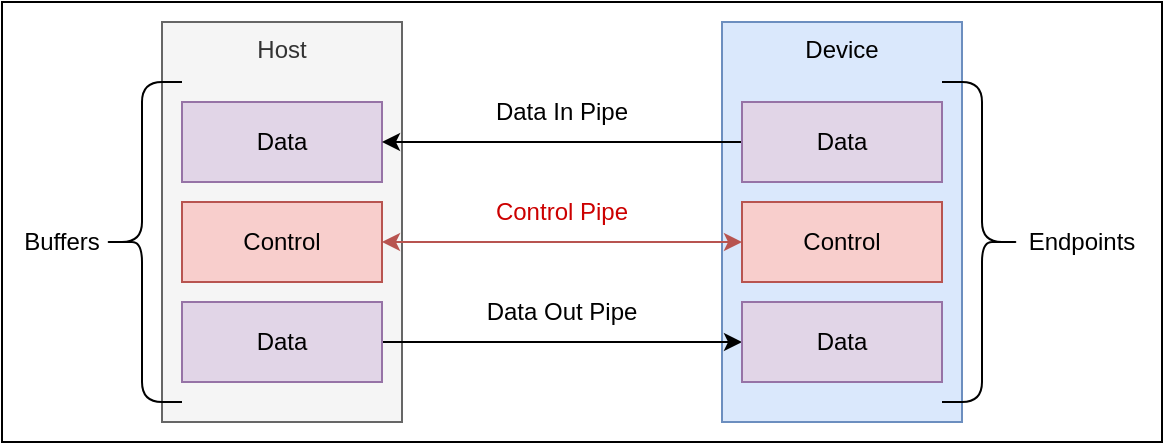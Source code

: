 <mxfile version="27.0.6">
  <diagram name="Page-1" id="WUJZj51ZOa8ci-GQ-MSA">
    <mxGraphModel dx="2250" dy="824" grid="1" gridSize="10" guides="1" tooltips="1" connect="1" arrows="1" fold="1" page="1" pageScale="1" pageWidth="850" pageHeight="1100" math="0" shadow="0">
      <root>
        <mxCell id="0" />
        <mxCell id="1" parent="0" />
        <mxCell id="--zOz3OJx12jkbtxYkDL-29" value="" style="rounded=0;whiteSpace=wrap;html=1;" parent="1" vertex="1">
          <mxGeometry y="270" width="580" height="220" as="geometry" />
        </mxCell>
        <mxCell id="--zOz3OJx12jkbtxYkDL-1" value="Host" style="rounded=0;whiteSpace=wrap;html=1;fillColor=#f5f5f5;fontColor=#333333;strokeColor=#666666;verticalAlign=top;" parent="1" vertex="1">
          <mxGeometry x="80" y="280" width="120" height="200" as="geometry" />
        </mxCell>
        <mxCell id="--zOz3OJx12jkbtxYkDL-2" value="Device" style="rounded=0;whiteSpace=wrap;html=1;verticalAlign=top;fillColor=#dae8fc;strokeColor=#6c8ebf;" parent="1" vertex="1">
          <mxGeometry x="360" y="280" width="120" height="200" as="geometry" />
        </mxCell>
        <mxCell id="--zOz3OJx12jkbtxYkDL-12" value="Data" style="rounded=0;whiteSpace=wrap;html=1;fillColor=#e1d5e7;strokeColor=#9673a6;" parent="1" vertex="1">
          <mxGeometry x="90" y="320" width="100" height="40" as="geometry" />
        </mxCell>
        <mxCell id="--zOz3OJx12jkbtxYkDL-13" value="Control" style="rounded=0;whiteSpace=wrap;html=1;fillColor=#f8cecc;strokeColor=#b85450;" parent="1" vertex="1">
          <mxGeometry x="90" y="370" width="100" height="40" as="geometry" />
        </mxCell>
        <mxCell id="--zOz3OJx12jkbtxYkDL-24" style="edgeStyle=orthogonalEdgeStyle;rounded=0;orthogonalLoop=1;jettySize=auto;html=1;entryX=0;entryY=0.5;entryDx=0;entryDy=0;" parent="1" source="--zOz3OJx12jkbtxYkDL-15" target="--zOz3OJx12jkbtxYkDL-18" edge="1">
          <mxGeometry relative="1" as="geometry" />
        </mxCell>
        <mxCell id="--zOz3OJx12jkbtxYkDL-15" value="Data" style="rounded=0;whiteSpace=wrap;html=1;fillColor=#e1d5e7;strokeColor=#9673a6;" parent="1" vertex="1">
          <mxGeometry x="90" y="420" width="100" height="40" as="geometry" />
        </mxCell>
        <mxCell id="--zOz3OJx12jkbtxYkDL-23" style="edgeStyle=orthogonalEdgeStyle;rounded=0;orthogonalLoop=1;jettySize=auto;html=1;entryX=1;entryY=0.5;entryDx=0;entryDy=0;" parent="1" source="--zOz3OJx12jkbtxYkDL-16" target="--zOz3OJx12jkbtxYkDL-12" edge="1">
          <mxGeometry relative="1" as="geometry" />
        </mxCell>
        <mxCell id="--zOz3OJx12jkbtxYkDL-16" value="Data" style="rounded=0;whiteSpace=wrap;html=1;fillColor=#e1d5e7;strokeColor=#9673a6;" parent="1" vertex="1">
          <mxGeometry x="370" y="320" width="100" height="40" as="geometry" />
        </mxCell>
        <mxCell id="--zOz3OJx12jkbtxYkDL-25" style="edgeStyle=orthogonalEdgeStyle;rounded=0;orthogonalLoop=1;jettySize=auto;html=1;entryX=1;entryY=0.5;entryDx=0;entryDy=0;startArrow=classic;startFill=1;fillColor=#f8cecc;strokeColor=#b85450;" parent="1" source="--zOz3OJx12jkbtxYkDL-17" target="--zOz3OJx12jkbtxYkDL-13" edge="1">
          <mxGeometry relative="1" as="geometry" />
        </mxCell>
        <mxCell id="--zOz3OJx12jkbtxYkDL-17" value="Control" style="rounded=0;whiteSpace=wrap;html=1;fillColor=#f8cecc;strokeColor=#b85450;" parent="1" vertex="1">
          <mxGeometry x="370" y="370" width="100" height="40" as="geometry" />
        </mxCell>
        <mxCell id="--zOz3OJx12jkbtxYkDL-18" value="Data" style="rounded=0;whiteSpace=wrap;html=1;fillColor=#e1d5e7;strokeColor=#9673a6;" parent="1" vertex="1">
          <mxGeometry x="370" y="420" width="100" height="40" as="geometry" />
        </mxCell>
        <mxCell id="--zOz3OJx12jkbtxYkDL-19" value="" style="shape=curlyBracket;whiteSpace=wrap;html=1;rounded=1;labelPosition=left;verticalLabelPosition=middle;align=right;verticalAlign=middle;" parent="1" vertex="1">
          <mxGeometry x="50" y="310" width="40" height="160" as="geometry" />
        </mxCell>
        <mxCell id="--zOz3OJx12jkbtxYkDL-20" value="" style="shape=curlyBracket;whiteSpace=wrap;html=1;rounded=1;flipH=1;labelPosition=right;verticalLabelPosition=middle;align=left;verticalAlign=middle;" parent="1" vertex="1">
          <mxGeometry x="470" y="310" width="40" height="160" as="geometry" />
        </mxCell>
        <mxCell id="--zOz3OJx12jkbtxYkDL-21" value="Endpoints" style="text;html=1;align=center;verticalAlign=middle;whiteSpace=wrap;rounded=0;" parent="1" vertex="1">
          <mxGeometry x="510" y="375" width="60" height="30" as="geometry" />
        </mxCell>
        <mxCell id="--zOz3OJx12jkbtxYkDL-22" value="Buffers" style="text;html=1;align=center;verticalAlign=middle;whiteSpace=wrap;rounded=0;" parent="1" vertex="1">
          <mxGeometry y="375" width="60" height="30" as="geometry" />
        </mxCell>
        <mxCell id="--zOz3OJx12jkbtxYkDL-26" value="&lt;font style=&quot;color: rgb(204, 0, 0);&quot;&gt;Control Pipe&lt;/font&gt;" style="text;html=1;align=center;verticalAlign=middle;whiteSpace=wrap;rounded=0;" parent="1" vertex="1">
          <mxGeometry x="240" y="360" width="80" height="30" as="geometry" />
        </mxCell>
        <mxCell id="--zOz3OJx12jkbtxYkDL-27" value="Data Out Pipe" style="text;html=1;align=center;verticalAlign=middle;whiteSpace=wrap;rounded=0;" parent="1" vertex="1">
          <mxGeometry x="240" y="410" width="80" height="30" as="geometry" />
        </mxCell>
        <mxCell id="--zOz3OJx12jkbtxYkDL-28" value="Data In Pipe" style="text;html=1;align=center;verticalAlign=middle;whiteSpace=wrap;rounded=0;" parent="1" vertex="1">
          <mxGeometry x="240" y="310" width="80" height="30" as="geometry" />
        </mxCell>
      </root>
    </mxGraphModel>
  </diagram>
</mxfile>
